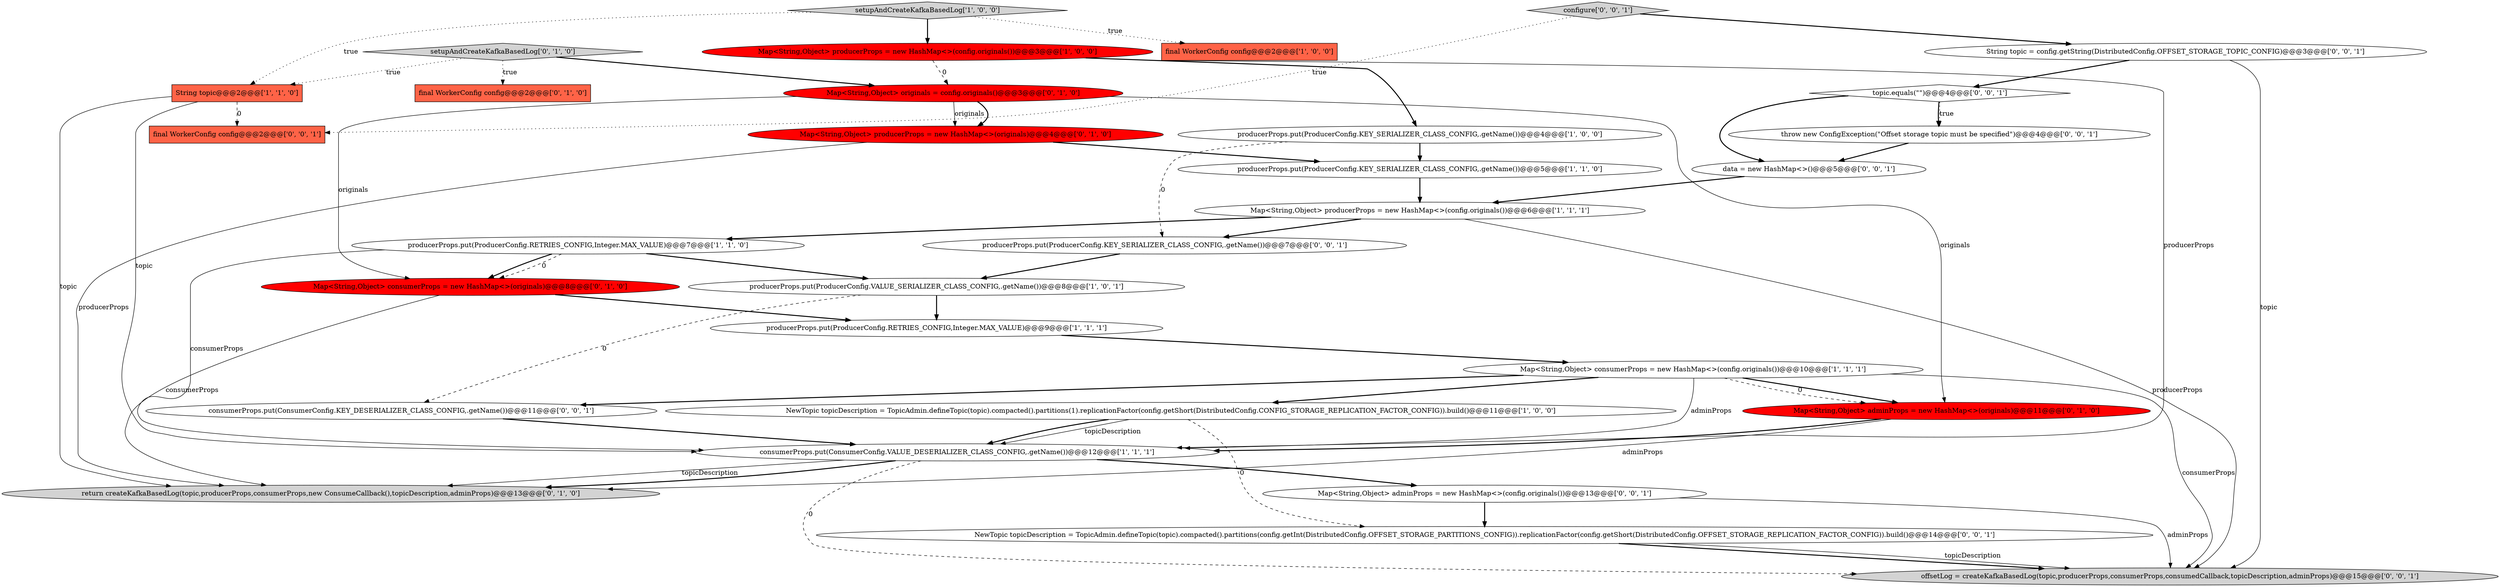digraph {
1 [style = filled, label = "Map<String,Object> producerProps = new HashMap<>(config.originals())@@@3@@@['1', '0', '0']", fillcolor = red, shape = ellipse image = "AAA1AAABBB1BBB"];
10 [style = filled, label = "String topic@@@2@@@['1', '1', '0']", fillcolor = tomato, shape = box image = "AAA0AAABBB1BBB"];
21 [style = filled, label = "topic.equals(\"\")@@@4@@@['0', '0', '1']", fillcolor = white, shape = diamond image = "AAA0AAABBB3BBB"];
22 [style = filled, label = "offsetLog = createKafkaBasedLog(topic,producerProps,consumerProps,consumedCallback,topicDescription,adminProps)@@@15@@@['0', '0', '1']", fillcolor = lightgray, shape = ellipse image = "AAA0AAABBB3BBB"];
25 [style = filled, label = "throw new ConfigException(\"Offset storage topic must be specified\")@@@4@@@['0', '0', '1']", fillcolor = white, shape = ellipse image = "AAA0AAABBB3BBB"];
5 [style = filled, label = "consumerProps.put(ConsumerConfig.VALUE_DESERIALIZER_CLASS_CONFIG,.getName())@@@12@@@['1', '1', '1']", fillcolor = white, shape = ellipse image = "AAA0AAABBB1BBB"];
9 [style = filled, label = "Map<String,Object> consumerProps = new HashMap<>(config.originals())@@@10@@@['1', '1', '1']", fillcolor = white, shape = ellipse image = "AAA0AAABBB1BBB"];
23 [style = filled, label = "String topic = config.getString(DistributedConfig.OFFSET_STORAGE_TOPIC_CONFIG)@@@3@@@['0', '0', '1']", fillcolor = white, shape = ellipse image = "AAA0AAABBB3BBB"];
8 [style = filled, label = "producerProps.put(ProducerConfig.RETRIES_CONFIG,Integer.MAX_VALUE)@@@9@@@['1', '1', '1']", fillcolor = white, shape = ellipse image = "AAA0AAABBB1BBB"];
26 [style = filled, label = "producerProps.put(ProducerConfig.KEY_SERIALIZER_CLASS_CONFIG,.getName())@@@7@@@['0', '0', '1']", fillcolor = white, shape = ellipse image = "AAA0AAABBB3BBB"];
20 [style = filled, label = "final WorkerConfig config@@@2@@@['0', '0', '1']", fillcolor = tomato, shape = box image = "AAA0AAABBB3BBB"];
16 [style = filled, label = "Map<String,Object> consumerProps = new HashMap<>(originals)@@@8@@@['0', '1', '0']", fillcolor = red, shape = ellipse image = "AAA1AAABBB2BBB"];
7 [style = filled, label = "Map<String,Object> producerProps = new HashMap<>(config.originals())@@@6@@@['1', '1', '1']", fillcolor = white, shape = ellipse image = "AAA0AAABBB1BBB"];
0 [style = filled, label = "producerProps.put(ProducerConfig.RETRIES_CONFIG,Integer.MAX_VALUE)@@@7@@@['1', '1', '0']", fillcolor = white, shape = ellipse image = "AAA0AAABBB1BBB"];
17 [style = filled, label = "setupAndCreateKafkaBasedLog['0', '1', '0']", fillcolor = lightgray, shape = diamond image = "AAA0AAABBB2BBB"];
15 [style = filled, label = "Map<String,Object> adminProps = new HashMap<>(originals)@@@11@@@['0', '1', '0']", fillcolor = red, shape = ellipse image = "AAA1AAABBB2BBB"];
11 [style = filled, label = "producerProps.put(ProducerConfig.KEY_SERIALIZER_CLASS_CONFIG,.getName())@@@4@@@['1', '0', '0']", fillcolor = white, shape = ellipse image = "AAA0AAABBB1BBB"];
12 [style = filled, label = "NewTopic topicDescription = TopicAdmin.defineTopic(topic).compacted().partitions(1).replicationFactor(config.getShort(DistributedConfig.CONFIG_STORAGE_REPLICATION_FACTOR_CONFIG)).build()@@@11@@@['1', '0', '0']", fillcolor = white, shape = ellipse image = "AAA0AAABBB1BBB"];
4 [style = filled, label = "producerProps.put(ProducerConfig.VALUE_SERIALIZER_CLASS_CONFIG,.getName())@@@8@@@['1', '0', '1']", fillcolor = white, shape = ellipse image = "AAA0AAABBB1BBB"];
3 [style = filled, label = "setupAndCreateKafkaBasedLog['1', '0', '0']", fillcolor = lightgray, shape = diamond image = "AAA0AAABBB1BBB"];
13 [style = filled, label = "final WorkerConfig config@@@2@@@['0', '1', '0']", fillcolor = tomato, shape = box image = "AAA0AAABBB2BBB"];
14 [style = filled, label = "Map<String,Object> producerProps = new HashMap<>(originals)@@@4@@@['0', '1', '0']", fillcolor = red, shape = ellipse image = "AAA1AAABBB2BBB"];
18 [style = filled, label = "return createKafkaBasedLog(topic,producerProps,consumerProps,new ConsumeCallback(),topicDescription,adminProps)@@@13@@@['0', '1', '0']", fillcolor = lightgray, shape = ellipse image = "AAA0AAABBB2BBB"];
6 [style = filled, label = "producerProps.put(ProducerConfig.KEY_SERIALIZER_CLASS_CONFIG,.getName())@@@5@@@['1', '1', '0']", fillcolor = white, shape = ellipse image = "AAA0AAABBB1BBB"];
27 [style = filled, label = "consumerProps.put(ConsumerConfig.KEY_DESERIALIZER_CLASS_CONFIG,.getName())@@@11@@@['0', '0', '1']", fillcolor = white, shape = ellipse image = "AAA0AAABBB3BBB"];
30 [style = filled, label = "NewTopic topicDescription = TopicAdmin.defineTopic(topic).compacted().partitions(config.getInt(DistributedConfig.OFFSET_STORAGE_PARTITIONS_CONFIG)).replicationFactor(config.getShort(DistributedConfig.OFFSET_STORAGE_REPLICATION_FACTOR_CONFIG)).build()@@@14@@@['0', '0', '1']", fillcolor = white, shape = ellipse image = "AAA0AAABBB3BBB"];
28 [style = filled, label = "Map<String,Object> adminProps = new HashMap<>(config.originals())@@@13@@@['0', '0', '1']", fillcolor = white, shape = ellipse image = "AAA0AAABBB3BBB"];
2 [style = filled, label = "final WorkerConfig config@@@2@@@['1', '0', '0']", fillcolor = tomato, shape = box image = "AAA0AAABBB1BBB"];
29 [style = filled, label = "configure['0', '0', '1']", fillcolor = lightgray, shape = diamond image = "AAA0AAABBB3BBB"];
19 [style = filled, label = "Map<String,Object> originals = config.originals()@@@3@@@['0', '1', '0']", fillcolor = red, shape = ellipse image = "AAA1AAABBB2BBB"];
24 [style = filled, label = "data = new HashMap<>()@@@5@@@['0', '0', '1']", fillcolor = white, shape = ellipse image = "AAA0AAABBB3BBB"];
23->22 [style = solid, label="topic"];
0->16 [style = bold, label=""];
5->18 [style = solid, label="topicDescription"];
30->22 [style = bold, label=""];
12->5 [style = bold, label=""];
3->1 [style = bold, label=""];
16->8 [style = bold, label=""];
28->30 [style = bold, label=""];
19->14 [style = solid, label="originals"];
19->16 [style = solid, label="originals"];
11->6 [style = bold, label=""];
7->22 [style = solid, label="producerProps"];
3->10 [style = dotted, label="true"];
1->19 [style = dashed, label="0"];
0->16 [style = dashed, label="0"];
11->26 [style = dashed, label="0"];
4->27 [style = dashed, label="0"];
7->0 [style = bold, label=""];
21->24 [style = bold, label=""];
5->18 [style = bold, label=""];
15->18 [style = solid, label="adminProps"];
14->18 [style = solid, label="producerProps"];
21->25 [style = bold, label=""];
9->22 [style = solid, label="consumerProps"];
1->5 [style = solid, label="producerProps"];
5->28 [style = bold, label=""];
29->23 [style = bold, label=""];
12->30 [style = dashed, label="0"];
26->4 [style = bold, label=""];
29->20 [style = dotted, label="true"];
17->19 [style = bold, label=""];
15->5 [style = bold, label=""];
1->11 [style = bold, label=""];
7->26 [style = bold, label=""];
19->15 [style = solid, label="originals"];
9->27 [style = bold, label=""];
21->25 [style = dotted, label="true"];
25->24 [style = bold, label=""];
17->10 [style = dotted, label="true"];
9->5 [style = solid, label="adminProps"];
19->14 [style = bold, label=""];
10->5 [style = solid, label="topic"];
23->21 [style = bold, label=""];
0->4 [style = bold, label=""];
9->15 [style = bold, label=""];
0->5 [style = solid, label="consumerProps"];
28->22 [style = solid, label="adminProps"];
8->9 [style = bold, label=""];
16->18 [style = solid, label="consumerProps"];
30->22 [style = solid, label="topicDescription"];
4->8 [style = bold, label=""];
10->20 [style = dashed, label="0"];
12->5 [style = solid, label="topicDescription"];
9->12 [style = bold, label=""];
27->5 [style = bold, label=""];
10->18 [style = solid, label="topic"];
6->7 [style = bold, label=""];
24->7 [style = bold, label=""];
17->13 [style = dotted, label="true"];
14->6 [style = bold, label=""];
3->2 [style = dotted, label="true"];
9->15 [style = dashed, label="0"];
5->22 [style = dashed, label="0"];
}
